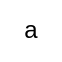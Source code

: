 <mxfile>
    <diagram id="0YyzJVJQqgezjsvgTeiz" name="Page-1">
        <mxGraphModel dx="666" dy="796" grid="1" gridSize="10" guides="1" tooltips="1" connect="1" arrows="1" fold="1" page="1" pageScale="1" pageWidth="850" pageHeight="1100" math="0" shadow="0">
            <root>
                <mxCell id="0"/>
                <mxCell id="1" parent="0"/>
                <mxCell id="2" value="a" style="text;html=1;align=center;verticalAlign=middle;resizable=0;points=[];autosize=1;strokeColor=none;fillColor=none;" parent="1" vertex="1">
                    <mxGeometry x="120" y="260" width="30" height="30" as="geometry"/>
                </mxCell>
            </root>
        </mxGraphModel>
    </diagram>
</mxfile>